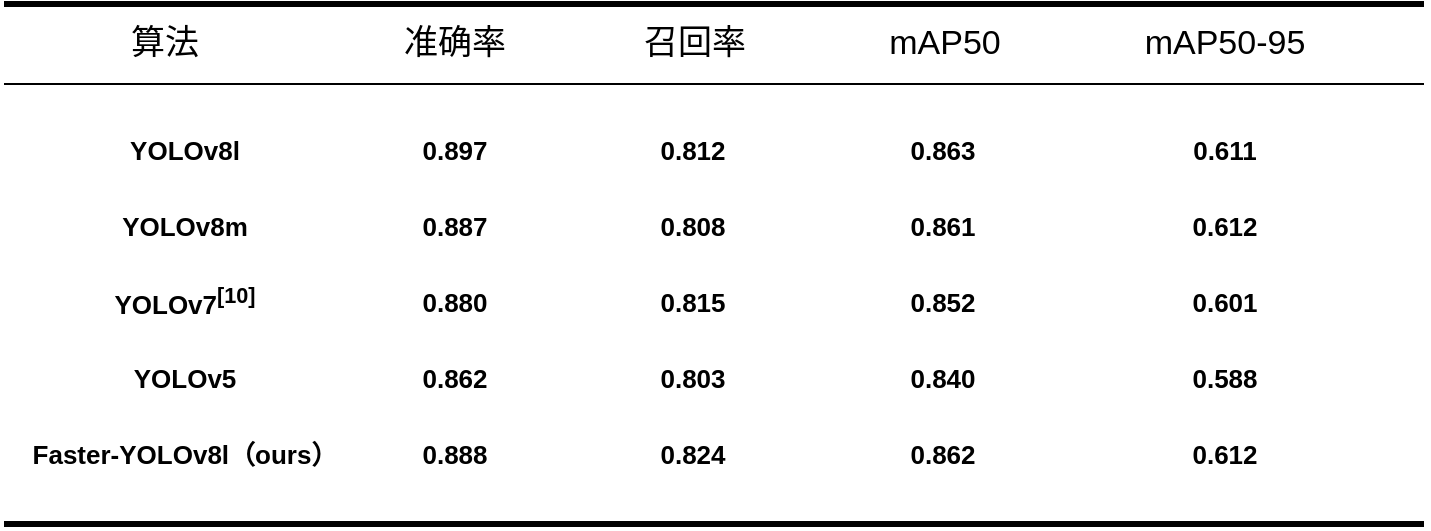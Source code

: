 <mxfile version="21.6.1" type="device">
  <diagram name="第 1 页" id="E7FV8pIwXT6nveTNGaCU">
    <mxGraphModel dx="2058" dy="1188" grid="1" gridSize="10" guides="1" tooltips="1" connect="1" arrows="1" fold="1" page="1" pageScale="1" pageWidth="827" pageHeight="1169" math="0" shadow="0">
      <root>
        <mxCell id="0" />
        <mxCell id="1" parent="0" />
        <mxCell id="DIw15B_6P46cHO6aUXGj-1" value="" style="endArrow=none;html=1;rounded=0;strokeWidth=3;" parent="1" edge="1">
          <mxGeometry width="50" height="50" relative="1" as="geometry">
            <mxPoint x="160" y="140" as="sourcePoint" />
            <mxPoint x="870" y="140" as="targetPoint" />
          </mxGeometry>
        </mxCell>
        <mxCell id="DIw15B_6P46cHO6aUXGj-2" value="" style="endArrow=none;html=1;rounded=0;strokeWidth=1;" parent="1" edge="1">
          <mxGeometry width="50" height="50" relative="1" as="geometry">
            <mxPoint x="160" y="180" as="sourcePoint" />
            <mxPoint x="870" y="180" as="targetPoint" />
          </mxGeometry>
        </mxCell>
        <mxCell id="DIw15B_6P46cHO6aUXGj-3" value="&lt;font style=&quot;font-size: 17px;&quot;&gt;算法&lt;/font&gt;" style="text;html=1;align=center;verticalAlign=middle;resizable=0;points=[];autosize=1;strokeColor=none;fillColor=none;" parent="1" vertex="1">
          <mxGeometry x="210" y="145" width="60" height="30" as="geometry" />
        </mxCell>
        <mxCell id="DIw15B_6P46cHO6aUXGj-5" value="&lt;span style=&quot;font-size: 17px;&quot;&gt;mAP50&lt;/span&gt;" style="text;html=1;align=center;verticalAlign=middle;resizable=0;points=[];autosize=1;strokeColor=none;fillColor=none;" parent="1" vertex="1">
          <mxGeometry x="590" y="145" width="80" height="30" as="geometry" />
        </mxCell>
        <mxCell id="DIw15B_6P46cHO6aUXGj-6" value="" style="endArrow=none;html=1;rounded=0;strokeWidth=3;" parent="1" edge="1">
          <mxGeometry width="50" height="50" relative="1" as="geometry">
            <mxPoint x="160" y="400" as="sourcePoint" />
            <mxPoint x="870" y="400" as="targetPoint" />
          </mxGeometry>
        </mxCell>
        <mxCell id="VicLum9elVRLqYhQIz21-1" value="&lt;span style=&quot;font-size: 17px;&quot;&gt;准确率&lt;/span&gt;" style="text;html=1;align=center;verticalAlign=middle;resizable=0;points=[];autosize=1;strokeColor=none;fillColor=none;" parent="1" vertex="1">
          <mxGeometry x="350" y="145" width="70" height="30" as="geometry" />
        </mxCell>
        <mxCell id="VicLum9elVRLqYhQIz21-3" value="&lt;font style=&quot;font-size: 17px;&quot;&gt;召回率&lt;/font&gt;" style="text;html=1;align=center;verticalAlign=middle;resizable=0;points=[];autosize=1;strokeColor=none;fillColor=none;" parent="1" vertex="1">
          <mxGeometry x="470" y="145" width="70" height="30" as="geometry" />
        </mxCell>
        <mxCell id="VicLum9elVRLqYhQIz21-4" value="&lt;span style=&quot;font-size: 17px;&quot;&gt;mAP50-95&lt;br&gt;&lt;/span&gt;" style="text;html=1;align=center;verticalAlign=middle;resizable=0;points=[];autosize=1;strokeColor=none;fillColor=none;" parent="1" vertex="1">
          <mxGeometry x="720" y="145" width="100" height="30" as="geometry" />
        </mxCell>
        <mxCell id="LVU2TZhHI7isc304q9fP-5" value="" style="group" parent="1" vertex="1" connectable="0">
          <mxGeometry x="160" y="198" width="180" height="182" as="geometry" />
        </mxCell>
        <mxCell id="DIw15B_6P46cHO6aUXGj-8" value="&lt;font style=&quot;font-size: 13px;&quot;&gt;&lt;b&gt;YOLOv8m&lt;/b&gt;&lt;/font&gt;" style="text;html=1;align=center;verticalAlign=middle;resizable=0;points=[];autosize=1;strokeColor=none;fillColor=none;strokeWidth=1;" parent="LVU2TZhHI7isc304q9fP-5" vertex="1">
          <mxGeometry x="45" y="38" width="90" height="30" as="geometry" />
        </mxCell>
        <mxCell id="4cxu4-FbFrHy6zYz7uLl-5" value="&lt;font style=&quot;font-size: 13px;&quot;&gt;&lt;b&gt;YOLOv7&lt;sup&gt;[10]&lt;/sup&gt;&lt;/b&gt;&lt;/font&gt;" style="text;html=1;align=center;verticalAlign=middle;resizable=0;points=[];autosize=1;strokeColor=none;fillColor=none;strokeWidth=1;" parent="LVU2TZhHI7isc304q9fP-5" vertex="1">
          <mxGeometry x="45" y="76" width="90" height="30" as="geometry" />
        </mxCell>
        <mxCell id="4cxu4-FbFrHy6zYz7uLl-6" value="&lt;font style=&quot;font-size: 13px;&quot;&gt;&lt;b&gt;YOLOv8l&lt;/b&gt;&lt;/font&gt;" style="text;html=1;align=center;verticalAlign=middle;resizable=0;points=[];autosize=1;strokeColor=none;fillColor=none;strokeWidth=1;" parent="LVU2TZhHI7isc304q9fP-5" vertex="1">
          <mxGeometry x="50" width="80" height="30" as="geometry" />
        </mxCell>
        <mxCell id="4cxu4-FbFrHy6zYz7uLl-8" value="&lt;b style=&quot;border-color: var(--border-color); font-size: 13px;&quot;&gt;Faster-YOLOv8l（ours）&lt;/b&gt;" style="text;html=1;align=center;verticalAlign=middle;resizable=0;points=[];autosize=1;strokeColor=none;fillColor=none;strokeWidth=1;" parent="LVU2TZhHI7isc304q9fP-5" vertex="1">
          <mxGeometry y="152" width="180" height="30" as="geometry" />
        </mxCell>
        <mxCell id="PtwD_RnPjcEU7UEEfidj-3" value="&lt;font style=&quot;font-size: 13px;&quot;&gt;&lt;b&gt;YOLOv5&lt;/b&gt;&lt;/font&gt;" style="text;html=1;align=center;verticalAlign=middle;resizable=0;points=[];autosize=1;strokeColor=none;fillColor=none;strokeWidth=1;" parent="LVU2TZhHI7isc304q9fP-5" vertex="1">
          <mxGeometry x="55" y="114" width="70" height="30" as="geometry" />
        </mxCell>
        <mxCell id="LVU2TZhHI7isc304q9fP-6" value="" style="group" parent="1" vertex="1" connectable="0">
          <mxGeometry x="295" y="198" width="180" height="182" as="geometry" />
        </mxCell>
        <mxCell id="LVU2TZhHI7isc304q9fP-7" value="&lt;font style=&quot;font-size: 13px;&quot;&gt;&lt;b&gt;0.887&lt;/b&gt;&lt;/font&gt;" style="text;html=1;align=center;verticalAlign=middle;resizable=0;points=[];autosize=1;strokeColor=none;fillColor=none;strokeWidth=1;" parent="LVU2TZhHI7isc304q9fP-6" vertex="1">
          <mxGeometry x="60" y="38" width="60" height="30" as="geometry" />
        </mxCell>
        <mxCell id="LVU2TZhHI7isc304q9fP-8" value="&lt;span style=&quot;font-size: 13px;&quot;&gt;&lt;b&gt;0.880&lt;/b&gt;&lt;/span&gt;" style="text;html=1;align=center;verticalAlign=middle;resizable=0;points=[];autosize=1;strokeColor=none;fillColor=none;strokeWidth=1;" parent="LVU2TZhHI7isc304q9fP-6" vertex="1">
          <mxGeometry x="60" y="76" width="60" height="30" as="geometry" />
        </mxCell>
        <mxCell id="LVU2TZhHI7isc304q9fP-9" value="&lt;font style=&quot;font-size: 13px;&quot;&gt;&lt;b&gt;0.897&lt;/b&gt;&lt;/font&gt;" style="text;html=1;align=center;verticalAlign=middle;resizable=0;points=[];autosize=1;strokeColor=none;fillColor=none;strokeWidth=1;" parent="LVU2TZhHI7isc304q9fP-6" vertex="1">
          <mxGeometry x="60" width="60" height="30" as="geometry" />
        </mxCell>
        <mxCell id="LVU2TZhHI7isc304q9fP-10" value="&lt;b style=&quot;border-color: var(--border-color); font-size: 13px;&quot;&gt;0.888&lt;/b&gt;" style="text;html=1;align=center;verticalAlign=middle;resizable=0;points=[];autosize=1;strokeColor=none;fillColor=none;strokeWidth=1;" parent="LVU2TZhHI7isc304q9fP-6" vertex="1">
          <mxGeometry x="60" y="152" width="60" height="30" as="geometry" />
        </mxCell>
        <mxCell id="LVU2TZhHI7isc304q9fP-11" value="&lt;font style=&quot;font-size: 13px;&quot;&gt;&lt;b&gt;0.862&lt;/b&gt;&lt;/font&gt;" style="text;html=1;align=center;verticalAlign=middle;resizable=0;points=[];autosize=1;strokeColor=none;fillColor=none;strokeWidth=1;" parent="LVU2TZhHI7isc304q9fP-6" vertex="1">
          <mxGeometry x="60" y="114" width="60" height="30" as="geometry" />
        </mxCell>
        <mxCell id="LVU2TZhHI7isc304q9fP-12" value="" style="group" parent="1" vertex="1" connectable="0">
          <mxGeometry x="414" y="198" width="180" height="182" as="geometry" />
        </mxCell>
        <mxCell id="LVU2TZhHI7isc304q9fP-13" value="&lt;font style=&quot;font-size: 13px;&quot;&gt;&lt;b&gt;0.808&lt;/b&gt;&lt;/font&gt;" style="text;html=1;align=center;verticalAlign=middle;resizable=0;points=[];autosize=1;strokeColor=none;fillColor=none;strokeWidth=1;" parent="LVU2TZhHI7isc304q9fP-12" vertex="1">
          <mxGeometry x="60" y="38" width="60" height="30" as="geometry" />
        </mxCell>
        <mxCell id="LVU2TZhHI7isc304q9fP-14" value="&lt;span style=&quot;font-size: 13px;&quot;&gt;&lt;b&gt;0.815&lt;/b&gt;&lt;/span&gt;" style="text;html=1;align=center;verticalAlign=middle;resizable=0;points=[];autosize=1;strokeColor=none;fillColor=none;strokeWidth=1;" parent="LVU2TZhHI7isc304q9fP-12" vertex="1">
          <mxGeometry x="60" y="76" width="60" height="30" as="geometry" />
        </mxCell>
        <mxCell id="LVU2TZhHI7isc304q9fP-15" value="&lt;font style=&quot;font-size: 13px;&quot;&gt;&lt;b&gt;0.812&lt;/b&gt;&lt;/font&gt;" style="text;html=1;align=center;verticalAlign=middle;resizable=0;points=[];autosize=1;strokeColor=none;fillColor=none;strokeWidth=1;" parent="LVU2TZhHI7isc304q9fP-12" vertex="1">
          <mxGeometry x="60" width="60" height="30" as="geometry" />
        </mxCell>
        <mxCell id="LVU2TZhHI7isc304q9fP-16" value="&lt;b style=&quot;border-color: var(--border-color); font-size: 13px;&quot;&gt;0.824&lt;/b&gt;" style="text;html=1;align=center;verticalAlign=middle;resizable=0;points=[];autosize=1;strokeColor=none;fillColor=none;strokeWidth=1;" parent="LVU2TZhHI7isc304q9fP-12" vertex="1">
          <mxGeometry x="60" y="152" width="60" height="30" as="geometry" />
        </mxCell>
        <mxCell id="LVU2TZhHI7isc304q9fP-17" value="&lt;font style=&quot;font-size: 13px;&quot;&gt;&lt;b&gt;0.803&lt;/b&gt;&lt;/font&gt;" style="text;html=1;align=center;verticalAlign=middle;resizable=0;points=[];autosize=1;strokeColor=none;fillColor=none;strokeWidth=1;" parent="LVU2TZhHI7isc304q9fP-12" vertex="1">
          <mxGeometry x="60" y="114" width="60" height="30" as="geometry" />
        </mxCell>
        <mxCell id="LVU2TZhHI7isc304q9fP-18" value="" style="group" parent="1" vertex="1" connectable="0">
          <mxGeometry x="539" y="198" width="180" height="182" as="geometry" />
        </mxCell>
        <mxCell id="LVU2TZhHI7isc304q9fP-19" value="&lt;font style=&quot;font-size: 13px;&quot;&gt;&lt;b&gt;0.861&lt;/b&gt;&lt;/font&gt;" style="text;html=1;align=center;verticalAlign=middle;resizable=0;points=[];autosize=1;strokeColor=none;fillColor=none;strokeWidth=1;" parent="LVU2TZhHI7isc304q9fP-18" vertex="1">
          <mxGeometry x="60" y="38" width="60" height="30" as="geometry" />
        </mxCell>
        <mxCell id="LVU2TZhHI7isc304q9fP-20" value="&lt;span style=&quot;font-size: 13px;&quot;&gt;&lt;b&gt;0.852&lt;/b&gt;&lt;/span&gt;" style="text;html=1;align=center;verticalAlign=middle;resizable=0;points=[];autosize=1;strokeColor=none;fillColor=none;strokeWidth=1;" parent="LVU2TZhHI7isc304q9fP-18" vertex="1">
          <mxGeometry x="60" y="76" width="60" height="30" as="geometry" />
        </mxCell>
        <mxCell id="LVU2TZhHI7isc304q9fP-21" value="&lt;font style=&quot;font-size: 13px;&quot;&gt;&lt;b&gt;0.863&lt;/b&gt;&lt;/font&gt;" style="text;html=1;align=center;verticalAlign=middle;resizable=0;points=[];autosize=1;strokeColor=none;fillColor=none;strokeWidth=1;" parent="LVU2TZhHI7isc304q9fP-18" vertex="1">
          <mxGeometry x="60" width="60" height="30" as="geometry" />
        </mxCell>
        <mxCell id="LVU2TZhHI7isc304q9fP-22" value="&lt;b style=&quot;border-color: var(--border-color); font-size: 13px;&quot;&gt;0.862&lt;/b&gt;" style="text;html=1;align=center;verticalAlign=middle;resizable=0;points=[];autosize=1;strokeColor=none;fillColor=none;strokeWidth=1;" parent="LVU2TZhHI7isc304q9fP-18" vertex="1">
          <mxGeometry x="60" y="152" width="60" height="30" as="geometry" />
        </mxCell>
        <mxCell id="LVU2TZhHI7isc304q9fP-23" value="&lt;font style=&quot;font-size: 13px;&quot;&gt;&lt;b&gt;0.840&lt;/b&gt;&lt;/font&gt;" style="text;html=1;align=center;verticalAlign=middle;resizable=0;points=[];autosize=1;strokeColor=none;fillColor=none;strokeWidth=1;" parent="LVU2TZhHI7isc304q9fP-18" vertex="1">
          <mxGeometry x="60" y="114" width="60" height="30" as="geometry" />
        </mxCell>
        <mxCell id="LVU2TZhHI7isc304q9fP-24" value="" style="group" parent="1" vertex="1" connectable="0">
          <mxGeometry x="680" y="198" width="180" height="182" as="geometry" />
        </mxCell>
        <mxCell id="LVU2TZhHI7isc304q9fP-25" value="&lt;font style=&quot;font-size: 13px;&quot;&gt;&lt;b&gt;0.612&lt;/b&gt;&lt;/font&gt;" style="text;html=1;align=center;verticalAlign=middle;resizable=0;points=[];autosize=1;strokeColor=none;fillColor=none;strokeWidth=1;" parent="LVU2TZhHI7isc304q9fP-24" vertex="1">
          <mxGeometry x="60" y="38" width="60" height="30" as="geometry" />
        </mxCell>
        <mxCell id="LVU2TZhHI7isc304q9fP-26" value="&lt;span style=&quot;font-size: 13px;&quot;&gt;&lt;b&gt;0.601&lt;/b&gt;&lt;/span&gt;" style="text;html=1;align=center;verticalAlign=middle;resizable=0;points=[];autosize=1;strokeColor=none;fillColor=none;strokeWidth=1;" parent="LVU2TZhHI7isc304q9fP-24" vertex="1">
          <mxGeometry x="60" y="76" width="60" height="30" as="geometry" />
        </mxCell>
        <mxCell id="LVU2TZhHI7isc304q9fP-27" value="&lt;font style=&quot;font-size: 13px;&quot;&gt;&lt;b&gt;0.611&lt;/b&gt;&lt;/font&gt;" style="text;html=1;align=center;verticalAlign=middle;resizable=0;points=[];autosize=1;strokeColor=none;fillColor=none;strokeWidth=1;" parent="LVU2TZhHI7isc304q9fP-24" vertex="1">
          <mxGeometry x="60" width="60" height="30" as="geometry" />
        </mxCell>
        <mxCell id="LVU2TZhHI7isc304q9fP-28" value="&lt;b style=&quot;border-color: var(--border-color); font-size: 13px;&quot;&gt;0.612&lt;/b&gt;" style="text;html=1;align=center;verticalAlign=middle;resizable=0;points=[];autosize=1;strokeColor=none;fillColor=none;strokeWidth=1;" parent="LVU2TZhHI7isc304q9fP-24" vertex="1">
          <mxGeometry x="60" y="152" width="60" height="30" as="geometry" />
        </mxCell>
        <mxCell id="LVU2TZhHI7isc304q9fP-29" value="&lt;font style=&quot;font-size: 13px;&quot;&gt;&lt;b&gt;0.588&lt;/b&gt;&lt;/font&gt;" style="text;html=1;align=center;verticalAlign=middle;resizable=0;points=[];autosize=1;strokeColor=none;fillColor=none;strokeWidth=1;" parent="LVU2TZhHI7isc304q9fP-24" vertex="1">
          <mxGeometry x="60" y="114" width="60" height="30" as="geometry" />
        </mxCell>
      </root>
    </mxGraphModel>
  </diagram>
</mxfile>
